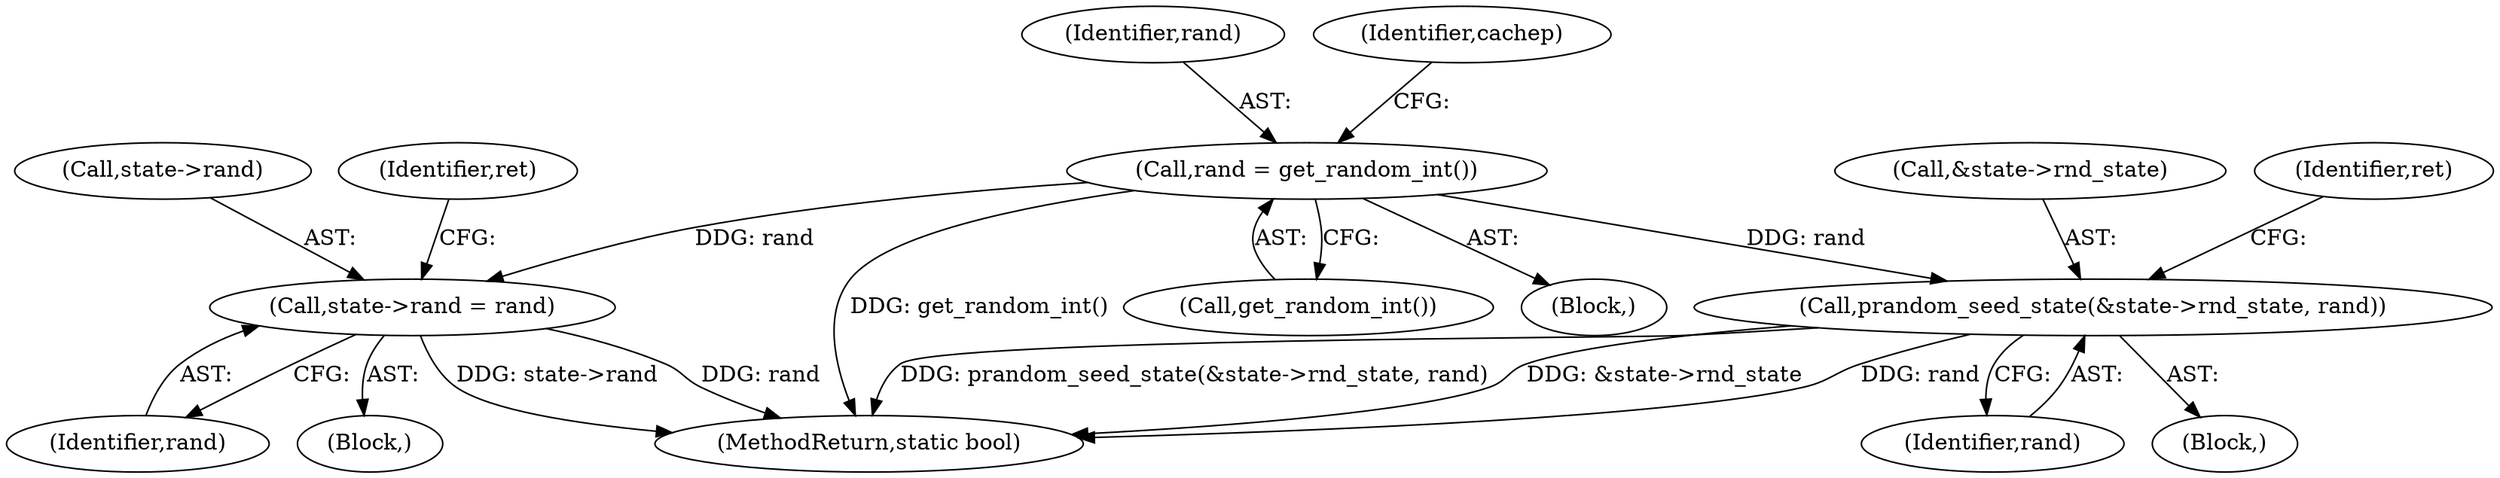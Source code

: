 digraph "0_linux_c4e490cf148e85ead0d1b1c2caaba833f1d5b29f@API" {
"1000109" [label="(Call,rand = get_random_int())"];
"1000118" [label="(Call,prandom_seed_state(&state->rnd_state, rand))"];
"1000146" [label="(Call,state->rand = rand)"];
"1000128" [label="(Block,)"];
"1000156" [label="(MethodReturn,static bool)"];
"1000106" [label="(Block,)"];
"1000125" [label="(Identifier,ret)"];
"1000119" [label="(Call,&state->rnd_state)"];
"1000109" [label="(Call,rand = get_random_int())"];
"1000123" [label="(Identifier,rand)"];
"1000150" [label="(Identifier,rand)"];
"1000117" [label="(Block,)"];
"1000147" [label="(Call,state->rand)"];
"1000110" [label="(Identifier,rand)"];
"1000152" [label="(Identifier,ret)"];
"1000118" [label="(Call,prandom_seed_state(&state->rnd_state, rand))"];
"1000111" [label="(Call,get_random_int())"];
"1000115" [label="(Identifier,cachep)"];
"1000146" [label="(Call,state->rand = rand)"];
"1000109" -> "1000106"  [label="AST: "];
"1000109" -> "1000111"  [label="CFG: "];
"1000110" -> "1000109"  [label="AST: "];
"1000111" -> "1000109"  [label="AST: "];
"1000115" -> "1000109"  [label="CFG: "];
"1000109" -> "1000156"  [label="DDG: get_random_int()"];
"1000109" -> "1000118"  [label="DDG: rand"];
"1000109" -> "1000146"  [label="DDG: rand"];
"1000118" -> "1000117"  [label="AST: "];
"1000118" -> "1000123"  [label="CFG: "];
"1000119" -> "1000118"  [label="AST: "];
"1000123" -> "1000118"  [label="AST: "];
"1000125" -> "1000118"  [label="CFG: "];
"1000118" -> "1000156"  [label="DDG: prandom_seed_state(&state->rnd_state, rand)"];
"1000118" -> "1000156"  [label="DDG: &state->rnd_state"];
"1000118" -> "1000156"  [label="DDG: rand"];
"1000146" -> "1000128"  [label="AST: "];
"1000146" -> "1000150"  [label="CFG: "];
"1000147" -> "1000146"  [label="AST: "];
"1000150" -> "1000146"  [label="AST: "];
"1000152" -> "1000146"  [label="CFG: "];
"1000146" -> "1000156"  [label="DDG: rand"];
"1000146" -> "1000156"  [label="DDG: state->rand"];
}
